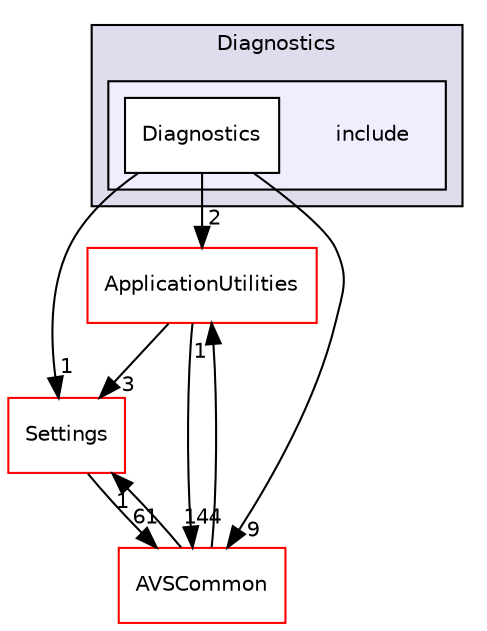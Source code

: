 digraph "/workplace/avs-device-sdk/Diagnostics/include" {
  compound=true
  node [ fontsize="10", fontname="Helvetica"];
  edge [ labelfontsize="10", labelfontname="Helvetica"];
  subgraph clusterdir_335e938d2c12c5a13717c0a8a9316e75 {
    graph [ bgcolor="#ddddee", pencolor="black", label="Diagnostics" fontname="Helvetica", fontsize="10", URL="dir_335e938d2c12c5a13717c0a8a9316e75.html"]
  subgraph clusterdir_da899f3576e38456bdc4f53131d76ce4 {
    graph [ bgcolor="#eeeeff", pencolor="black", label="" URL="dir_da899f3576e38456bdc4f53131d76ce4.html"];
    dir_da899f3576e38456bdc4f53131d76ce4 [shape=plaintext label="include"];
    dir_07151dc36a8267d03bd20315b1259676 [shape=box label="Diagnostics" color="black" fillcolor="white" style="filled" URL="dir_07151dc36a8267d03bd20315b1259676.html"];
  }
  }
  dir_748b5abbb33df61eda67007924a1a0cb [shape=box label="ApplicationUtilities" fillcolor="white" style="filled" color="red" URL="dir_748b5abbb33df61eda67007924a1a0cb.html"];
  dir_8ae0dd75af039a94f4269584fb8eef13 [shape=box label="Settings" fillcolor="white" style="filled" color="red" URL="dir_8ae0dd75af039a94f4269584fb8eef13.html"];
  dir_13e65effb2bde530b17b3d5eefcd0266 [shape=box label="AVSCommon" fillcolor="white" style="filled" color="red" URL="dir_13e65effb2bde530b17b3d5eefcd0266.html"];
  dir_07151dc36a8267d03bd20315b1259676->dir_748b5abbb33df61eda67007924a1a0cb [headlabel="2", labeldistance=1.5 headhref="dir_000649_000127.html"];
  dir_07151dc36a8267d03bd20315b1259676->dir_8ae0dd75af039a94f4269584fb8eef13 [headlabel="1", labeldistance=1.5 headhref="dir_000649_000709.html"];
  dir_07151dc36a8267d03bd20315b1259676->dir_13e65effb2bde530b17b3d5eefcd0266 [headlabel="9", labeldistance=1.5 headhref="dir_000649_000017.html"];
  dir_748b5abbb33df61eda67007924a1a0cb->dir_8ae0dd75af039a94f4269584fb8eef13 [headlabel="3", labeldistance=1.5 headhref="dir_000127_000709.html"];
  dir_748b5abbb33df61eda67007924a1a0cb->dir_13e65effb2bde530b17b3d5eefcd0266 [headlabel="144", labeldistance=1.5 headhref="dir_000127_000017.html"];
  dir_8ae0dd75af039a94f4269584fb8eef13->dir_13e65effb2bde530b17b3d5eefcd0266 [headlabel="61", labeldistance=1.5 headhref="dir_000709_000017.html"];
  dir_13e65effb2bde530b17b3d5eefcd0266->dir_748b5abbb33df61eda67007924a1a0cb [headlabel="1", labeldistance=1.5 headhref="dir_000017_000127.html"];
  dir_13e65effb2bde530b17b3d5eefcd0266->dir_8ae0dd75af039a94f4269584fb8eef13 [headlabel="1", labeldistance=1.5 headhref="dir_000017_000709.html"];
}

